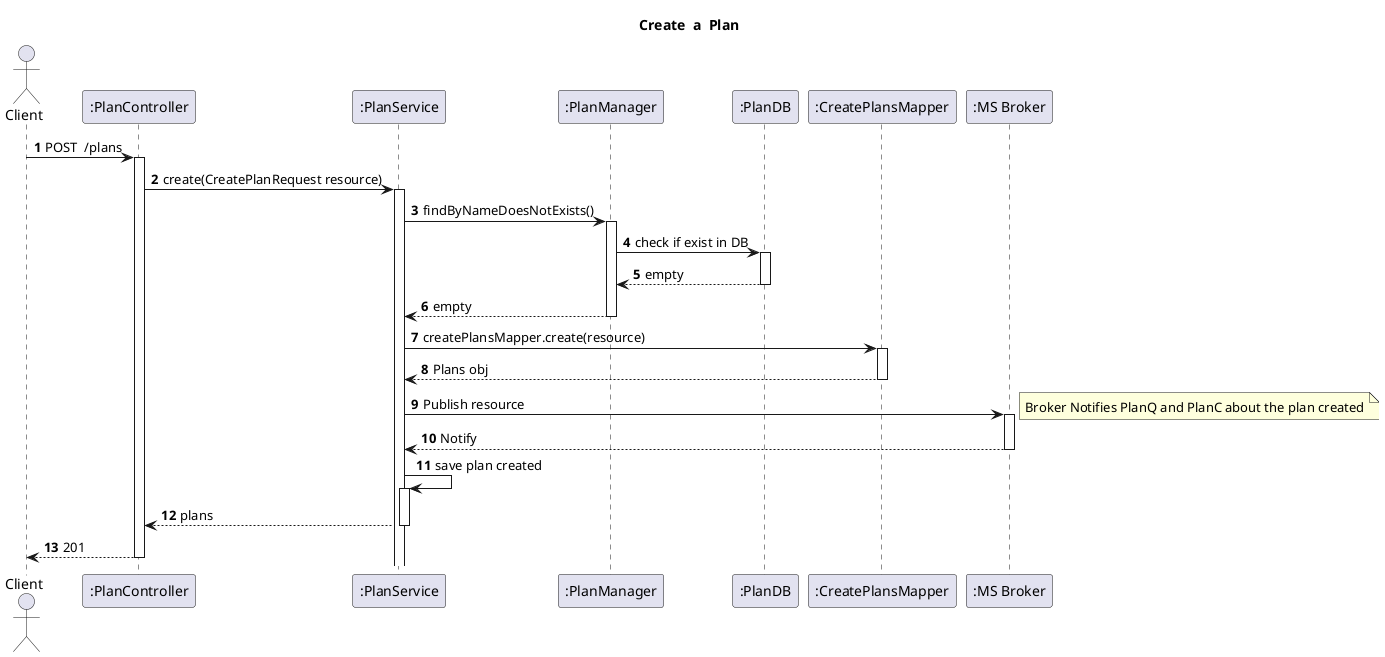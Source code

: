 @startuml
'https://plantuml.com/sequence-diagram
autoactivate on
autonumber
title  Create  a  Plan

autonumber

actor "Client" as Ac
participant ":PlanController" as PlanController
participant ":PlanService" as PService
participant ":PlanManager" as PManager
participant ":PlanDB" as PDB
participant ":CreatePlansMapper" as MP







participant ":MS Broker" as Broker

Ac->PlanController:POST  /plans
PlanController->PService:create(CreatePlanRequest resource)
PService->PManager:findByNameDoesNotExists()
PManager->PDB:check if exist in DB
PDB-->PManager:empty
PManager-->PService:empty
PService->MP:createPlansMapper.create(resource)
MP-->PService:Plans obj
PService->Broker:Publish resource
note right
Broker Notifies PlanQ and PlanC about the plan created
end note
PService<--Broker:Notify
PService->PService:save plan created
PService-->PlanController:plans
PlanController-->Ac:201







@enduml

